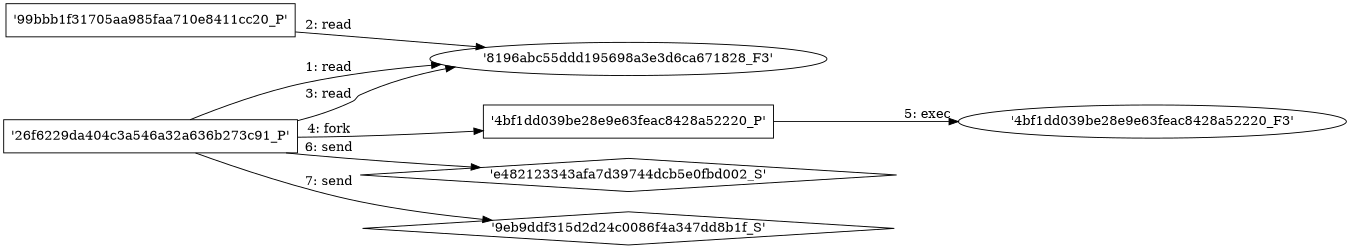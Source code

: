 digraph "D:\Learning\Paper\apt\基于CTI的攻击预警\Dataset\攻击图\ASGfromALLCTI\Securing the modern workplace with Microsoft 365 threat protection – part 3.dot" {
rankdir="LR"
size="9"
fixedsize="false"
splines="true"
nodesep=0.3
ranksep=0
fontsize=10
overlap="scalexy"
engine= "neato"
	"'8196abc55ddd195698a3e3d6ca671828_F3'" [node_type=file shape=ellipse]
	"'26f6229da404c3a546a32a636b273c91_P'" [node_type=Process shape=box]
	"'26f6229da404c3a546a32a636b273c91_P'" -> "'8196abc55ddd195698a3e3d6ca671828_F3'" [label="1: read"]
	"'8196abc55ddd195698a3e3d6ca671828_F3'" [node_type=file shape=ellipse]
	"'99bbb1f31705aa985faa710e8411cc20_P'" [node_type=Process shape=box]
	"'99bbb1f31705aa985faa710e8411cc20_P'" -> "'8196abc55ddd195698a3e3d6ca671828_F3'" [label="2: read"]
	"'8196abc55ddd195698a3e3d6ca671828_F3'" [node_type=file shape=ellipse]
	"'26f6229da404c3a546a32a636b273c91_P'" [node_type=Process shape=box]
	"'26f6229da404c3a546a32a636b273c91_P'" -> "'8196abc55ddd195698a3e3d6ca671828_F3'" [label="3: read"]
	"'26f6229da404c3a546a32a636b273c91_P'" [node_type=Process shape=box]
	"'4bf1dd039be28e9e63feac8428a52220_P'" [node_type=Process shape=box]
	"'26f6229da404c3a546a32a636b273c91_P'" -> "'4bf1dd039be28e9e63feac8428a52220_P'" [label="4: fork"]
	"'4bf1dd039be28e9e63feac8428a52220_P'" [node_type=Process shape=box]
	"'4bf1dd039be28e9e63feac8428a52220_F3'" [node_type=File shape=ellipse]
	"'4bf1dd039be28e9e63feac8428a52220_P'" -> "'4bf1dd039be28e9e63feac8428a52220_F3'" [label="5: exec"]
	"'e482123343afa7d39744dcb5e0fbd002_S'" [node_type=Socket shape=diamond]
	"'26f6229da404c3a546a32a636b273c91_P'" [node_type=Process shape=box]
	"'26f6229da404c3a546a32a636b273c91_P'" -> "'e482123343afa7d39744dcb5e0fbd002_S'" [label="6: send"]
	"'9eb9ddf315d2d24c0086f4a347dd8b1f_S'" [node_type=Socket shape=diamond]
	"'26f6229da404c3a546a32a636b273c91_P'" [node_type=Process shape=box]
	"'26f6229da404c3a546a32a636b273c91_P'" -> "'9eb9ddf315d2d24c0086f4a347dd8b1f_S'" [label="7: send"]
}
